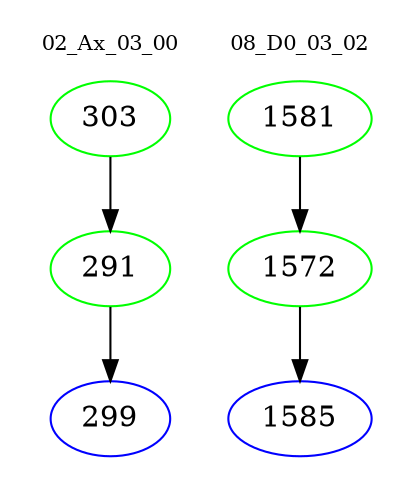 digraph{
subgraph cluster_0 {
color = white
label = "02_Ax_03_00";
fontsize=10;
T0_303 [label="303", color="green"]
T0_303 -> T0_291 [color="black"]
T0_291 [label="291", color="green"]
T0_291 -> T0_299 [color="black"]
T0_299 [label="299", color="blue"]
}
subgraph cluster_1 {
color = white
label = "08_D0_03_02";
fontsize=10;
T1_1581 [label="1581", color="green"]
T1_1581 -> T1_1572 [color="black"]
T1_1572 [label="1572", color="green"]
T1_1572 -> T1_1585 [color="black"]
T1_1585 [label="1585", color="blue"]
}
}
